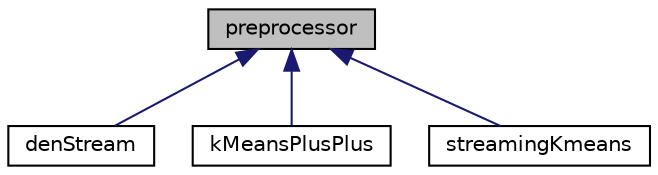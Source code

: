 digraph "preprocessor"
{
  edge [fontname="Helvetica",fontsize="10",labelfontname="Helvetica",labelfontsize="10"];
  node [fontname="Helvetica",fontsize="10",shape=record];
  Node0 [label="preprocessor",height=0.2,width=0.4,color="black", fillcolor="grey75", style="filled", fontcolor="black"];
  Node0 -> Node1 [dir="back",color="midnightblue",fontsize="10",style="solid",fontname="Helvetica"];
  Node1 [label="denStream",height=0.2,width=0.4,color="black", fillcolor="white", style="filled",URL="$classdenStream.html"];
  Node0 -> Node2 [dir="back",color="midnightblue",fontsize="10",style="solid",fontname="Helvetica"];
  Node2 [label="kMeansPlusPlus",height=0.2,width=0.4,color="black", fillcolor="white", style="filled",URL="$classkMeansPlusPlus.html"];
  Node0 -> Node3 [dir="back",color="midnightblue",fontsize="10",style="solid",fontname="Helvetica"];
  Node3 [label="streamingKmeans",height=0.2,width=0.4,color="black", fillcolor="white", style="filled",URL="$classstreamingKmeans.html"];
}

